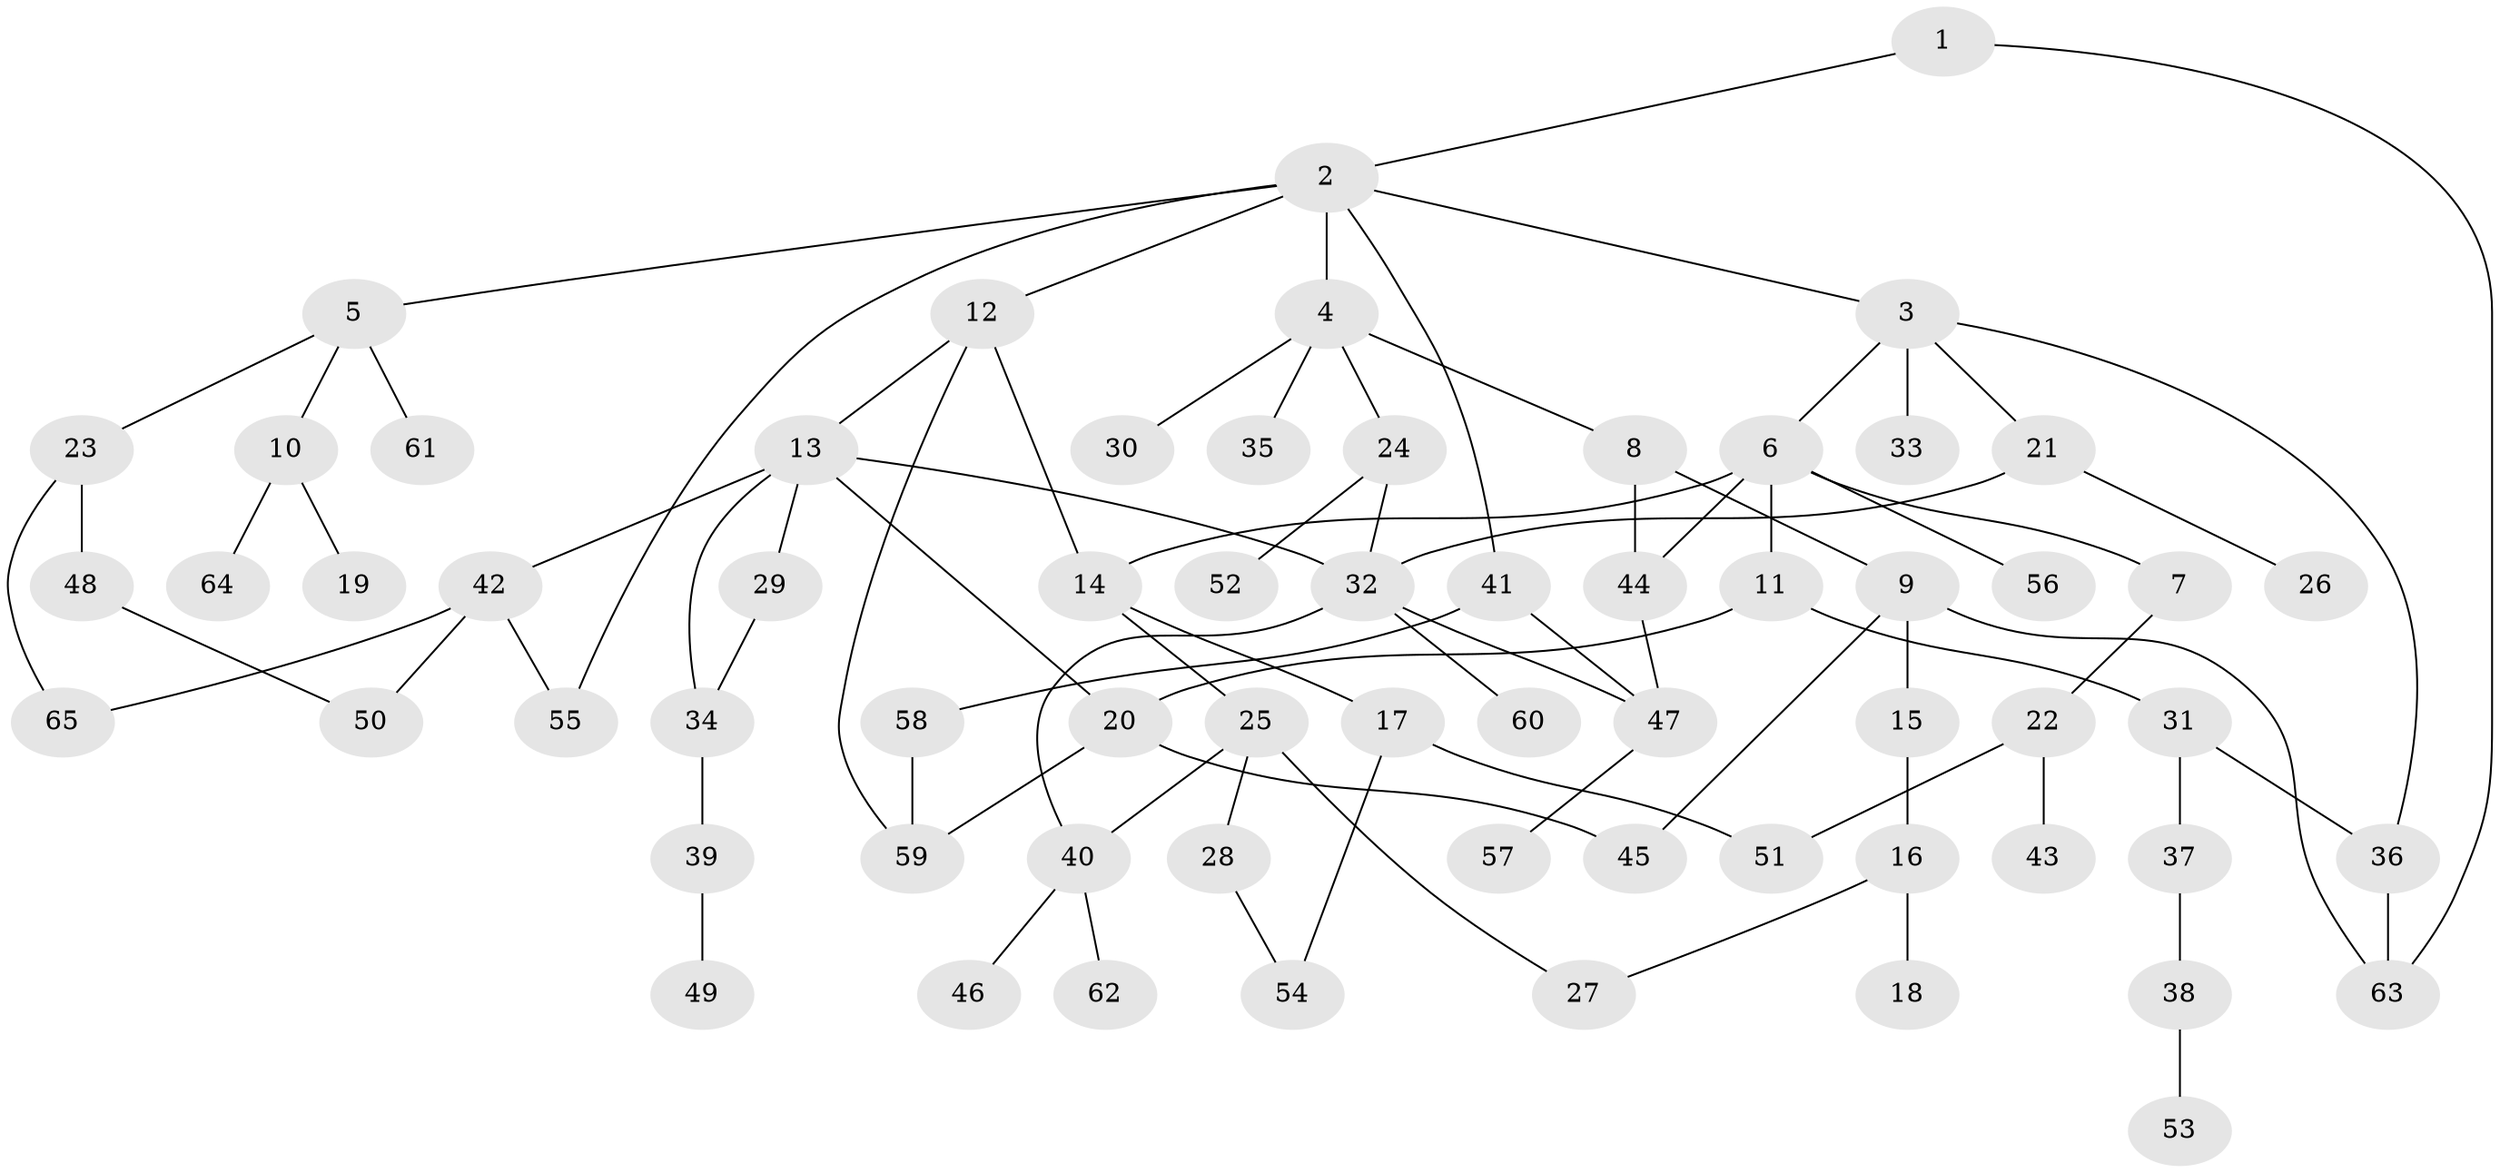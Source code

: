 // coarse degree distribution, {9: 0.025, 5: 0.125, 4: 0.2, 3: 0.2, 2: 0.25, 1: 0.2}
// Generated by graph-tools (version 1.1) at 2025/36/03/04/25 23:36:12]
// undirected, 65 vertices, 85 edges
graph export_dot {
  node [color=gray90,style=filled];
  1;
  2;
  3;
  4;
  5;
  6;
  7;
  8;
  9;
  10;
  11;
  12;
  13;
  14;
  15;
  16;
  17;
  18;
  19;
  20;
  21;
  22;
  23;
  24;
  25;
  26;
  27;
  28;
  29;
  30;
  31;
  32;
  33;
  34;
  35;
  36;
  37;
  38;
  39;
  40;
  41;
  42;
  43;
  44;
  45;
  46;
  47;
  48;
  49;
  50;
  51;
  52;
  53;
  54;
  55;
  56;
  57;
  58;
  59;
  60;
  61;
  62;
  63;
  64;
  65;
  1 -- 2;
  1 -- 63;
  2 -- 3;
  2 -- 4;
  2 -- 5;
  2 -- 12;
  2 -- 41;
  2 -- 55;
  3 -- 6;
  3 -- 21;
  3 -- 33;
  3 -- 36;
  4 -- 8;
  4 -- 24;
  4 -- 30;
  4 -- 35;
  5 -- 10;
  5 -- 23;
  5 -- 61;
  6 -- 7;
  6 -- 11;
  6 -- 44;
  6 -- 56;
  6 -- 14;
  7 -- 22;
  8 -- 9;
  8 -- 44;
  9 -- 15;
  9 -- 45;
  9 -- 63;
  10 -- 19;
  10 -- 64;
  11 -- 31;
  11 -- 20;
  12 -- 13;
  12 -- 14;
  12 -- 59;
  13 -- 20;
  13 -- 29;
  13 -- 34;
  13 -- 42;
  13 -- 32;
  14 -- 17;
  14 -- 25;
  15 -- 16;
  16 -- 18;
  16 -- 27;
  17 -- 54;
  17 -- 51;
  20 -- 45;
  20 -- 59;
  21 -- 26;
  21 -- 32;
  22 -- 43;
  22 -- 51;
  23 -- 48;
  23 -- 65;
  24 -- 32;
  24 -- 52;
  25 -- 28;
  25 -- 40;
  25 -- 27;
  28 -- 54;
  29 -- 34;
  31 -- 36;
  31 -- 37;
  32 -- 60;
  32 -- 40;
  32 -- 47;
  34 -- 39;
  36 -- 63;
  37 -- 38;
  38 -- 53;
  39 -- 49;
  40 -- 46;
  40 -- 62;
  41 -- 58;
  41 -- 47;
  42 -- 55;
  42 -- 65;
  42 -- 50;
  44 -- 47;
  47 -- 57;
  48 -- 50;
  58 -- 59;
}
